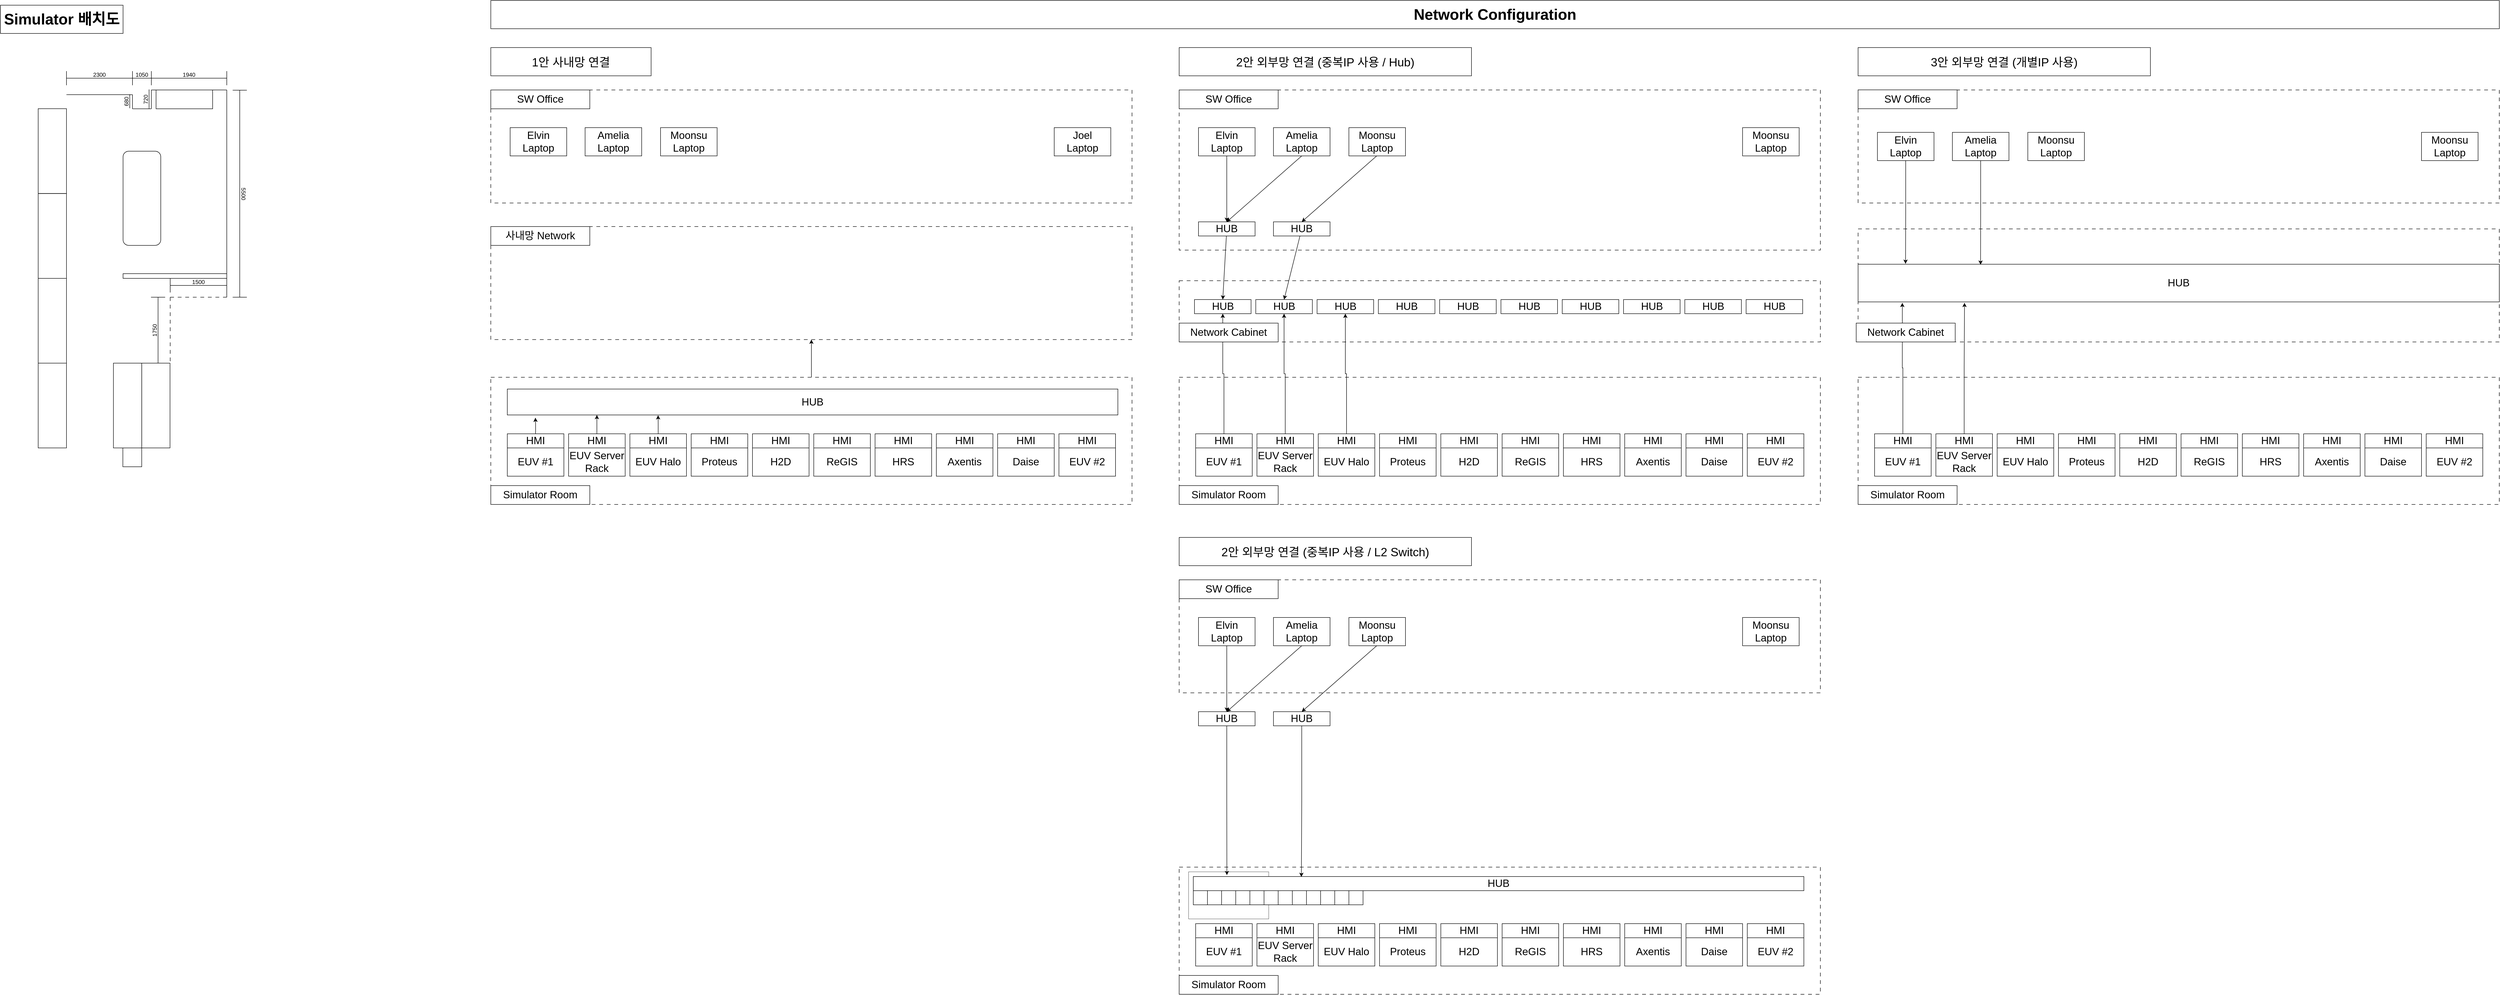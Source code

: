 <mxfile version="22.1.18" type="github">
  <diagram name="페이지-1" id="L5aXXikFhnziVQd-68zD">
    <mxGraphModel dx="1148" dy="614" grid="1" gridSize="10" guides="1" tooltips="1" connect="1" arrows="1" fold="1" page="1" pageScale="1" pageWidth="827" pageHeight="1169" math="0" shadow="0">
      <root>
        <mxCell id="0" />
        <mxCell id="1" parent="0" />
        <mxCell id="6VhVImZv-FKxycr0r0Lj-88" value="" style="rounded=0;whiteSpace=wrap;html=1;dashed=1;dashPattern=8 8;" parent="1" vertex="1">
          <mxGeometry x="2540" y="645" width="1360" height="130" as="geometry" />
        </mxCell>
        <mxCell id="6VhVImZv-FKxycr0r0Lj-86" value="" style="rounded=0;whiteSpace=wrap;html=1;dashed=1;dashPattern=8 8;" parent="1" vertex="1">
          <mxGeometry x="3980" y="535" width="1360" height="240" as="geometry" />
        </mxCell>
        <mxCell id="6VhVImZv-FKxycr0r0Lj-24" value="" style="rounded=0;whiteSpace=wrap;html=1;dashed=1;dashPattern=8 8;" parent="1" vertex="1">
          <mxGeometry x="2540" y="1890" width="1360" height="270" as="geometry" />
        </mxCell>
        <mxCell id="6VhVImZv-FKxycr0r0Lj-22" value="" style="rounded=0;whiteSpace=wrap;html=1;" parent="1" vertex="1">
          <mxGeometry x="300" y="630" width="220" height="10" as="geometry" />
        </mxCell>
        <mxCell id="UaOII6h0y0LOBjquR1xd-104" style="edgeStyle=orthogonalEdgeStyle;rounded=0;orthogonalLoop=1;jettySize=auto;html=1;" parent="1" source="O-rZA76QHSHm7Is1UIe7-26" target="UaOII6h0y0LOBjquR1xd-97" edge="1">
          <mxGeometry relative="1" as="geometry" />
        </mxCell>
        <mxCell id="O-rZA76QHSHm7Is1UIe7-26" value="" style="rounded=0;whiteSpace=wrap;html=1;dashed=1;dashPattern=8 8;" parent="1" vertex="1">
          <mxGeometry x="1080" y="850" width="1360" height="270" as="geometry" />
        </mxCell>
        <mxCell id="O-rZA76QHSHm7Is1UIe7-25" value="" style="rounded=0;whiteSpace=wrap;html=1;dashed=1;dashPattern=8 8;" parent="1" vertex="1">
          <mxGeometry x="1080" y="240" width="1360" height="240" as="geometry" />
        </mxCell>
        <mxCell id="O-rZA76QHSHm7Is1UIe7-1" value="&lt;font style=&quot;font-size: 32px;&quot;&gt;&lt;b&gt;Simulator 배치도&lt;/b&gt;&lt;/font&gt;" style="rounded=0;whiteSpace=wrap;html=1;" parent="1" vertex="1">
          <mxGeometry x="40" y="60" width="260" height="60" as="geometry" />
        </mxCell>
        <mxCell id="O-rZA76QHSHm7Is1UIe7-2" value="&lt;span style=&quot;font-size: 32px;&quot;&gt;&lt;b&gt;Network Configuration&lt;/b&gt;&lt;/span&gt;" style="rounded=0;whiteSpace=wrap;html=1;" parent="1" vertex="1">
          <mxGeometry x="1080" y="50" width="4260" height="60" as="geometry" />
        </mxCell>
        <mxCell id="6VhVImZv-FKxycr0r0Lj-84" value="" style="rounded=0;whiteSpace=wrap;html=1;dashed=1;dashPattern=1 1;" parent="1" vertex="1">
          <mxGeometry x="2560" y="1900" width="170" height="100" as="geometry" />
        </mxCell>
        <mxCell id="O-rZA76QHSHm7Is1UIe7-3" value="&lt;font style=&quot;font-size: 22px;&quot;&gt;EUV #1&lt;/font&gt;" style="rounded=0;whiteSpace=wrap;html=1;" parent="1" vertex="1">
          <mxGeometry x="1115" y="1000" width="120" height="60" as="geometry" />
        </mxCell>
        <mxCell id="O-rZA76QHSHm7Is1UIe7-4" value="&lt;font style=&quot;font-size: 25px;&quot;&gt;1안 사내망 연결&lt;/font&gt;" style="rounded=0;whiteSpace=wrap;html=1;" parent="1" vertex="1">
          <mxGeometry x="1080" y="150" width="340" height="60" as="geometry" />
        </mxCell>
        <mxCell id="O-rZA76QHSHm7Is1UIe7-5" value="&lt;span style=&quot;font-size: 22px;&quot;&gt;EUV Server&lt;br&gt;Rack&lt;br&gt;&lt;/span&gt;" style="rounded=0;whiteSpace=wrap;html=1;" parent="1" vertex="1">
          <mxGeometry x="1245" y="1000" width="120" height="60" as="geometry" />
        </mxCell>
        <mxCell id="O-rZA76QHSHm7Is1UIe7-6" value="&lt;font style=&quot;font-size: 22px;&quot;&gt;EUV Halo&lt;/font&gt;" style="rounded=0;whiteSpace=wrap;html=1;" parent="1" vertex="1">
          <mxGeometry x="1375" y="1000" width="120" height="60" as="geometry" />
        </mxCell>
        <mxCell id="O-rZA76QHSHm7Is1UIe7-7" value="&lt;font style=&quot;font-size: 22px;&quot;&gt;Proteus&lt;/font&gt;" style="rounded=0;whiteSpace=wrap;html=1;" parent="1" vertex="1">
          <mxGeometry x="1505" y="1000" width="120" height="60" as="geometry" />
        </mxCell>
        <mxCell id="O-rZA76QHSHm7Is1UIe7-8" value="&lt;font style=&quot;font-size: 22px;&quot;&gt;H2D&lt;/font&gt;" style="rounded=0;whiteSpace=wrap;html=1;" parent="1" vertex="1">
          <mxGeometry x="1635" y="1000" width="120" height="60" as="geometry" />
        </mxCell>
        <mxCell id="O-rZA76QHSHm7Is1UIe7-9" value="&lt;font style=&quot;font-size: 22px;&quot;&gt;ReGIS&lt;/font&gt;" style="rounded=0;whiteSpace=wrap;html=1;" parent="1" vertex="1">
          <mxGeometry x="1765" y="1000" width="120" height="60" as="geometry" />
        </mxCell>
        <mxCell id="O-rZA76QHSHm7Is1UIe7-10" value="&lt;font style=&quot;font-size: 22px;&quot;&gt;HRS&lt;/font&gt;" style="rounded=0;whiteSpace=wrap;html=1;" parent="1" vertex="1">
          <mxGeometry x="1895" y="1000" width="120" height="60" as="geometry" />
        </mxCell>
        <mxCell id="O-rZA76QHSHm7Is1UIe7-11" value="&lt;font style=&quot;font-size: 22px;&quot;&gt;Axentis&lt;/font&gt;" style="rounded=0;whiteSpace=wrap;html=1;" parent="1" vertex="1">
          <mxGeometry x="2025" y="1000" width="120" height="60" as="geometry" />
        </mxCell>
        <mxCell id="O-rZA76QHSHm7Is1UIe7-12" value="&lt;font style=&quot;font-size: 22px;&quot;&gt;Daise&lt;/font&gt;" style="rounded=0;whiteSpace=wrap;html=1;" parent="1" vertex="1">
          <mxGeometry x="2155" y="1000" width="120" height="60" as="geometry" />
        </mxCell>
        <mxCell id="O-rZA76QHSHm7Is1UIe7-13" value="&lt;font style=&quot;font-size: 22px;&quot;&gt;EUV #2&lt;/font&gt;" style="rounded=0;whiteSpace=wrap;html=1;" parent="1" vertex="1">
          <mxGeometry x="2285" y="1000" width="120" height="60" as="geometry" />
        </mxCell>
        <mxCell id="O-rZA76QHSHm7Is1UIe7-14" value="&lt;font style=&quot;font-size: 22px;&quot;&gt;HMI&lt;/font&gt;" style="rounded=0;whiteSpace=wrap;html=1;" parent="1" vertex="1">
          <mxGeometry x="1115" y="970" width="120" height="30" as="geometry" />
        </mxCell>
        <mxCell id="O-rZA76QHSHm7Is1UIe7-15" value="&lt;font style=&quot;font-size: 22px;&quot;&gt;HMI&lt;/font&gt;" style="rounded=0;whiteSpace=wrap;html=1;" parent="1" vertex="1">
          <mxGeometry x="1245" y="970" width="120" height="30" as="geometry" />
        </mxCell>
        <mxCell id="O-rZA76QHSHm7Is1UIe7-16" value="&lt;font style=&quot;font-size: 22px;&quot;&gt;HMI&lt;/font&gt;" style="rounded=0;whiteSpace=wrap;html=1;" parent="1" vertex="1">
          <mxGeometry x="1375" y="970" width="120" height="30" as="geometry" />
        </mxCell>
        <mxCell id="O-rZA76QHSHm7Is1UIe7-17" value="&lt;font style=&quot;font-size: 22px;&quot;&gt;HMI&lt;/font&gt;" style="rounded=0;whiteSpace=wrap;html=1;" parent="1" vertex="1">
          <mxGeometry x="1505" y="970" width="120" height="30" as="geometry" />
        </mxCell>
        <mxCell id="O-rZA76QHSHm7Is1UIe7-18" value="&lt;font style=&quot;font-size: 22px;&quot;&gt;HMI&lt;/font&gt;" style="rounded=0;whiteSpace=wrap;html=1;" parent="1" vertex="1">
          <mxGeometry x="1635" y="970" width="120" height="30" as="geometry" />
        </mxCell>
        <mxCell id="O-rZA76QHSHm7Is1UIe7-19" value="&lt;font style=&quot;font-size: 22px;&quot;&gt;HMI&lt;/font&gt;" style="rounded=0;whiteSpace=wrap;html=1;" parent="1" vertex="1">
          <mxGeometry x="1765" y="970" width="120" height="30" as="geometry" />
        </mxCell>
        <mxCell id="O-rZA76QHSHm7Is1UIe7-20" value="&lt;font style=&quot;font-size: 22px;&quot;&gt;HMI&lt;/font&gt;" style="rounded=0;whiteSpace=wrap;html=1;" parent="1" vertex="1">
          <mxGeometry x="1895" y="970" width="120" height="30" as="geometry" />
        </mxCell>
        <mxCell id="O-rZA76QHSHm7Is1UIe7-21" value="&lt;font style=&quot;font-size: 22px;&quot;&gt;HMI&lt;/font&gt;" style="rounded=0;whiteSpace=wrap;html=1;" parent="1" vertex="1">
          <mxGeometry x="2025" y="970" width="120" height="30" as="geometry" />
        </mxCell>
        <mxCell id="O-rZA76QHSHm7Is1UIe7-22" value="&lt;font style=&quot;font-size: 22px;&quot;&gt;HMI&lt;/font&gt;" style="rounded=0;whiteSpace=wrap;html=1;" parent="1" vertex="1">
          <mxGeometry x="2155" y="970" width="120" height="30" as="geometry" />
        </mxCell>
        <mxCell id="O-rZA76QHSHm7Is1UIe7-23" value="&lt;font style=&quot;font-size: 22px;&quot;&gt;HMI&lt;/font&gt;" style="rounded=0;whiteSpace=wrap;html=1;" parent="1" vertex="1">
          <mxGeometry x="2285" y="970" width="120" height="30" as="geometry" />
        </mxCell>
        <mxCell id="O-rZA76QHSHm7Is1UIe7-24" value="&lt;font style=&quot;font-size: 22px;&quot;&gt;Elvin&lt;br&gt;Laptop&lt;br&gt;&lt;/font&gt;" style="rounded=0;whiteSpace=wrap;html=1;" parent="1" vertex="1">
          <mxGeometry x="1121" y="320" width="120" height="60" as="geometry" />
        </mxCell>
        <mxCell id="O-rZA76QHSHm7Is1UIe7-27" value="&lt;font style=&quot;font-size: 22px;&quot;&gt;SW Office&lt;/font&gt;" style="rounded=0;whiteSpace=wrap;html=1;" parent="1" vertex="1">
          <mxGeometry x="1080" y="240" width="210" height="40" as="geometry" />
        </mxCell>
        <mxCell id="O-rZA76QHSHm7Is1UIe7-28" value="&lt;font style=&quot;font-size: 22px;&quot;&gt;Simulator Room&lt;/font&gt;" style="rounded=0;whiteSpace=wrap;html=1;" parent="1" vertex="1">
          <mxGeometry x="1080" y="1080" width="210" height="40" as="geometry" />
        </mxCell>
        <mxCell id="O-rZA76QHSHm7Is1UIe7-29" value="&lt;font style=&quot;font-size: 22px;&quot;&gt;Amelia&lt;br&gt;Laptop&lt;br&gt;&lt;/font&gt;" style="rounded=0;whiteSpace=wrap;html=1;" parent="1" vertex="1">
          <mxGeometry x="1280" y="320" width="120" height="60" as="geometry" />
        </mxCell>
        <mxCell id="O-rZA76QHSHm7Is1UIe7-30" value="&lt;font style=&quot;font-size: 22px;&quot;&gt;Moonsu&lt;br&gt;Laptop&lt;br&gt;&lt;/font&gt;" style="rounded=0;whiteSpace=wrap;html=1;" parent="1" vertex="1">
          <mxGeometry x="1440" y="320" width="120" height="60" as="geometry" />
        </mxCell>
        <mxCell id="O-rZA76QHSHm7Is1UIe7-31" value="&lt;font style=&quot;font-size: 22px;&quot;&gt;Joel&lt;br&gt;Laptop&lt;br&gt;&lt;/font&gt;" style="rounded=0;whiteSpace=wrap;html=1;" parent="1" vertex="1">
          <mxGeometry x="2275" y="320" width="120" height="60" as="geometry" />
        </mxCell>
        <mxCell id="UaOII6h0y0LOBjquR1xd-1" value="" style="rounded=0;whiteSpace=wrap;html=1;dashed=1;dashPattern=8 8;" parent="1" vertex="1">
          <mxGeometry x="2540" y="850" width="1360" height="270" as="geometry" />
        </mxCell>
        <mxCell id="UaOII6h0y0LOBjquR1xd-2" value="" style="rounded=0;whiteSpace=wrap;html=1;dashed=1;dashPattern=8 8;" parent="1" vertex="1">
          <mxGeometry x="2540" y="240" width="1360" height="340" as="geometry" />
        </mxCell>
        <mxCell id="UaOII6h0y0LOBjquR1xd-3" value="&lt;font style=&quot;font-size: 22px;&quot;&gt;EUV #1&lt;/font&gt;" style="rounded=0;whiteSpace=wrap;html=1;" parent="1" vertex="1">
          <mxGeometry x="2575" y="1000" width="120" height="60" as="geometry" />
        </mxCell>
        <mxCell id="UaOII6h0y0LOBjquR1xd-4" value="&lt;font style=&quot;font-size: 25px;&quot;&gt;2안 외부망 연결 (중복IP 사용 / Hub)&lt;/font&gt;" style="rounded=0;whiteSpace=wrap;html=1;" parent="1" vertex="1">
          <mxGeometry x="2540" y="150" width="620" height="60" as="geometry" />
        </mxCell>
        <mxCell id="UaOII6h0y0LOBjquR1xd-5" value="&lt;span style=&quot;font-size: 22px;&quot;&gt;EUV Server&lt;br&gt;Rack&lt;br&gt;&lt;/span&gt;" style="rounded=0;whiteSpace=wrap;html=1;" parent="1" vertex="1">
          <mxGeometry x="2705" y="1000" width="120" height="60" as="geometry" />
        </mxCell>
        <mxCell id="UaOII6h0y0LOBjquR1xd-6" value="&lt;font style=&quot;font-size: 22px;&quot;&gt;EUV Halo&lt;/font&gt;" style="rounded=0;whiteSpace=wrap;html=1;" parent="1" vertex="1">
          <mxGeometry x="2835" y="1000" width="120" height="60" as="geometry" />
        </mxCell>
        <mxCell id="UaOII6h0y0LOBjquR1xd-7" value="&lt;font style=&quot;font-size: 22px;&quot;&gt;Proteus&lt;/font&gt;" style="rounded=0;whiteSpace=wrap;html=1;" parent="1" vertex="1">
          <mxGeometry x="2965" y="1000" width="120" height="60" as="geometry" />
        </mxCell>
        <mxCell id="UaOII6h0y0LOBjquR1xd-8" value="&lt;font style=&quot;font-size: 22px;&quot;&gt;H2D&lt;/font&gt;" style="rounded=0;whiteSpace=wrap;html=1;" parent="1" vertex="1">
          <mxGeometry x="3095" y="1000" width="120" height="60" as="geometry" />
        </mxCell>
        <mxCell id="UaOII6h0y0LOBjquR1xd-9" value="&lt;font style=&quot;font-size: 22px;&quot;&gt;ReGIS&lt;/font&gt;" style="rounded=0;whiteSpace=wrap;html=1;" parent="1" vertex="1">
          <mxGeometry x="3225" y="1000" width="120" height="60" as="geometry" />
        </mxCell>
        <mxCell id="UaOII6h0y0LOBjquR1xd-10" value="&lt;font style=&quot;font-size: 22px;&quot;&gt;HRS&lt;/font&gt;" style="rounded=0;whiteSpace=wrap;html=1;" parent="1" vertex="1">
          <mxGeometry x="3355" y="1000" width="120" height="60" as="geometry" />
        </mxCell>
        <mxCell id="UaOII6h0y0LOBjquR1xd-11" value="&lt;font style=&quot;font-size: 22px;&quot;&gt;Axentis&lt;/font&gt;" style="rounded=0;whiteSpace=wrap;html=1;" parent="1" vertex="1">
          <mxGeometry x="3485" y="1000" width="120" height="60" as="geometry" />
        </mxCell>
        <mxCell id="UaOII6h0y0LOBjquR1xd-12" value="&lt;font style=&quot;font-size: 22px;&quot;&gt;Daise&lt;/font&gt;" style="rounded=0;whiteSpace=wrap;html=1;" parent="1" vertex="1">
          <mxGeometry x="3615" y="1000" width="120" height="60" as="geometry" />
        </mxCell>
        <mxCell id="UaOII6h0y0LOBjquR1xd-13" value="&lt;font style=&quot;font-size: 22px;&quot;&gt;EUV #2&lt;/font&gt;" style="rounded=0;whiteSpace=wrap;html=1;" parent="1" vertex="1">
          <mxGeometry x="3745" y="1000" width="120" height="60" as="geometry" />
        </mxCell>
        <mxCell id="6VhVImZv-FKxycr0r0Lj-90" style="edgeStyle=orthogonalEdgeStyle;rounded=0;orthogonalLoop=1;jettySize=auto;html=1;entryX=0.5;entryY=1;entryDx=0;entryDy=0;" parent="1" source="UaOII6h0y0LOBjquR1xd-14" target="UaOII6h0y0LOBjquR1xd-30" edge="1">
          <mxGeometry relative="1" as="geometry" />
        </mxCell>
        <mxCell id="UaOII6h0y0LOBjquR1xd-14" value="&lt;font style=&quot;font-size: 22px;&quot;&gt;HMI&lt;/font&gt;" style="rounded=0;whiteSpace=wrap;html=1;" parent="1" vertex="1">
          <mxGeometry x="2575" y="970" width="120" height="30" as="geometry" />
        </mxCell>
        <mxCell id="6VhVImZv-FKxycr0r0Lj-91" style="edgeStyle=orthogonalEdgeStyle;rounded=0;orthogonalLoop=1;jettySize=auto;html=1;entryX=0.5;entryY=1;entryDx=0;entryDy=0;" parent="1" source="UaOII6h0y0LOBjquR1xd-15" target="UaOII6h0y0LOBjquR1xd-32" edge="1">
          <mxGeometry relative="1" as="geometry" />
        </mxCell>
        <mxCell id="UaOII6h0y0LOBjquR1xd-15" value="&lt;font style=&quot;font-size: 22px;&quot;&gt;HMI&lt;/font&gt;" style="rounded=0;whiteSpace=wrap;html=1;" parent="1" vertex="1">
          <mxGeometry x="2705" y="970" width="120" height="30" as="geometry" />
        </mxCell>
        <mxCell id="6VhVImZv-FKxycr0r0Lj-92" style="edgeStyle=orthogonalEdgeStyle;rounded=0;orthogonalLoop=1;jettySize=auto;html=1;entryX=0.5;entryY=1;entryDx=0;entryDy=0;" parent="1" source="UaOII6h0y0LOBjquR1xd-16" target="UaOII6h0y0LOBjquR1xd-33" edge="1">
          <mxGeometry relative="1" as="geometry" />
        </mxCell>
        <mxCell id="UaOII6h0y0LOBjquR1xd-16" value="&lt;font style=&quot;font-size: 22px;&quot;&gt;HMI&lt;/font&gt;" style="rounded=0;whiteSpace=wrap;html=1;" parent="1" vertex="1">
          <mxGeometry x="2835" y="970" width="120" height="30" as="geometry" />
        </mxCell>
        <mxCell id="UaOII6h0y0LOBjquR1xd-17" value="&lt;font style=&quot;font-size: 22px;&quot;&gt;HMI&lt;/font&gt;" style="rounded=0;whiteSpace=wrap;html=1;" parent="1" vertex="1">
          <mxGeometry x="2965" y="970" width="120" height="30" as="geometry" />
        </mxCell>
        <mxCell id="UaOII6h0y0LOBjquR1xd-18" value="&lt;font style=&quot;font-size: 22px;&quot;&gt;HMI&lt;/font&gt;" style="rounded=0;whiteSpace=wrap;html=1;" parent="1" vertex="1">
          <mxGeometry x="3095" y="970" width="120" height="30" as="geometry" />
        </mxCell>
        <mxCell id="UaOII6h0y0LOBjquR1xd-19" value="&lt;font style=&quot;font-size: 22px;&quot;&gt;HMI&lt;/font&gt;" style="rounded=0;whiteSpace=wrap;html=1;" parent="1" vertex="1">
          <mxGeometry x="3225" y="970" width="120" height="30" as="geometry" />
        </mxCell>
        <mxCell id="UaOII6h0y0LOBjquR1xd-20" value="&lt;font style=&quot;font-size: 22px;&quot;&gt;HMI&lt;/font&gt;" style="rounded=0;whiteSpace=wrap;html=1;" parent="1" vertex="1">
          <mxGeometry x="3355" y="970" width="120" height="30" as="geometry" />
        </mxCell>
        <mxCell id="UaOII6h0y0LOBjquR1xd-21" value="&lt;font style=&quot;font-size: 22px;&quot;&gt;HMI&lt;/font&gt;" style="rounded=0;whiteSpace=wrap;html=1;" parent="1" vertex="1">
          <mxGeometry x="3485" y="970" width="120" height="30" as="geometry" />
        </mxCell>
        <mxCell id="UaOII6h0y0LOBjquR1xd-22" value="&lt;font style=&quot;font-size: 22px;&quot;&gt;HMI&lt;/font&gt;" style="rounded=0;whiteSpace=wrap;html=1;" parent="1" vertex="1">
          <mxGeometry x="3615" y="970" width="120" height="30" as="geometry" />
        </mxCell>
        <mxCell id="UaOII6h0y0LOBjquR1xd-23" value="&lt;font style=&quot;font-size: 22px;&quot;&gt;HMI&lt;/font&gt;" style="rounded=0;whiteSpace=wrap;html=1;" parent="1" vertex="1">
          <mxGeometry x="3745" y="970" width="120" height="30" as="geometry" />
        </mxCell>
        <mxCell id="UaOII6h0y0LOBjquR1xd-88" style="edgeStyle=orthogonalEdgeStyle;rounded=0;orthogonalLoop=1;jettySize=auto;html=1;entryX=0.5;entryY=0;entryDx=0;entryDy=0;" parent="1" source="UaOII6h0y0LOBjquR1xd-24" target="UaOII6h0y0LOBjquR1xd-87" edge="1">
          <mxGeometry relative="1" as="geometry" />
        </mxCell>
        <mxCell id="UaOII6h0y0LOBjquR1xd-24" value="&lt;font style=&quot;font-size: 22px;&quot;&gt;Elvin&lt;br&gt;Laptop&lt;br&gt;&lt;/font&gt;" style="rounded=0;whiteSpace=wrap;html=1;" parent="1" vertex="1">
          <mxGeometry x="2581" y="320" width="120" height="60" as="geometry" />
        </mxCell>
        <mxCell id="UaOII6h0y0LOBjquR1xd-25" value="&lt;font style=&quot;font-size: 22px;&quot;&gt;SW Office&lt;/font&gt;" style="rounded=0;whiteSpace=wrap;html=1;" parent="1" vertex="1">
          <mxGeometry x="2540" y="240" width="210" height="40" as="geometry" />
        </mxCell>
        <mxCell id="UaOII6h0y0LOBjquR1xd-26" value="&lt;font style=&quot;font-size: 22px;&quot;&gt;Simulator Room&lt;/font&gt;" style="rounded=0;whiteSpace=wrap;html=1;" parent="1" vertex="1">
          <mxGeometry x="2540" y="1080" width="210" height="40" as="geometry" />
        </mxCell>
        <mxCell id="UaOII6h0y0LOBjquR1xd-89" style="rounded=0;orthogonalLoop=1;jettySize=auto;html=1;entryX=0.5;entryY=0;entryDx=0;entryDy=0;exitX=0.5;exitY=1;exitDx=0;exitDy=0;" parent="1" source="UaOII6h0y0LOBjquR1xd-27" target="UaOII6h0y0LOBjquR1xd-87" edge="1">
          <mxGeometry relative="1" as="geometry" />
        </mxCell>
        <mxCell id="UaOII6h0y0LOBjquR1xd-27" value="&lt;font style=&quot;font-size: 22px;&quot;&gt;Amelia&lt;br&gt;Laptop&lt;br&gt;&lt;/font&gt;" style="rounded=0;whiteSpace=wrap;html=1;" parent="1" vertex="1">
          <mxGeometry x="2740" y="320" width="120" height="60" as="geometry" />
        </mxCell>
        <mxCell id="UaOII6h0y0LOBjquR1xd-28" value="&lt;font style=&quot;font-size: 22px;&quot;&gt;Moonsu&lt;br&gt;Laptop&lt;br&gt;&lt;/font&gt;" style="rounded=0;whiteSpace=wrap;html=1;" parent="1" vertex="1">
          <mxGeometry x="2900" y="320" width="120" height="60" as="geometry" />
        </mxCell>
        <mxCell id="UaOII6h0y0LOBjquR1xd-29" value="&lt;font style=&quot;font-size: 22px;&quot;&gt;Moonsu&lt;br&gt;Laptop&lt;br&gt;&lt;/font&gt;" style="rounded=0;whiteSpace=wrap;html=1;" parent="1" vertex="1">
          <mxGeometry x="3735" y="320" width="120" height="60" as="geometry" />
        </mxCell>
        <mxCell id="UaOII6h0y0LOBjquR1xd-30" value="&lt;span style=&quot;font-size: 22px;&quot;&gt;HUB&lt;/span&gt;" style="rounded=0;whiteSpace=wrap;html=1;" parent="1" vertex="1">
          <mxGeometry x="2572.5" y="685" width="120" height="30" as="geometry" />
        </mxCell>
        <mxCell id="UaOII6h0y0LOBjquR1xd-32" value="&lt;span style=&quot;font-size: 22px;&quot;&gt;HUB&lt;/span&gt;" style="rounded=0;whiteSpace=wrap;html=1;" parent="1" vertex="1">
          <mxGeometry x="2702.5" y="685" width="120" height="30" as="geometry" />
        </mxCell>
        <mxCell id="UaOII6h0y0LOBjquR1xd-33" value="&lt;span style=&quot;font-size: 22px;&quot;&gt;HUB&lt;/span&gt;" style="rounded=0;whiteSpace=wrap;html=1;" parent="1" vertex="1">
          <mxGeometry x="2832.5" y="685" width="120" height="30" as="geometry" />
        </mxCell>
        <mxCell id="UaOII6h0y0LOBjquR1xd-34" value="&lt;span style=&quot;font-size: 22px;&quot;&gt;HUB&lt;/span&gt;" style="rounded=0;whiteSpace=wrap;html=1;" parent="1" vertex="1">
          <mxGeometry x="2962.5" y="685" width="120" height="30" as="geometry" />
        </mxCell>
        <mxCell id="UaOII6h0y0LOBjquR1xd-35" value="&lt;span style=&quot;font-size: 22px;&quot;&gt;HUB&lt;/span&gt;" style="rounded=0;whiteSpace=wrap;html=1;" parent="1" vertex="1">
          <mxGeometry x="3092.5" y="685" width="120" height="30" as="geometry" />
        </mxCell>
        <mxCell id="UaOII6h0y0LOBjquR1xd-36" value="&lt;span style=&quot;font-size: 22px;&quot;&gt;HUB&lt;/span&gt;" style="rounded=0;whiteSpace=wrap;html=1;" parent="1" vertex="1">
          <mxGeometry x="3222.5" y="685" width="120" height="30" as="geometry" />
        </mxCell>
        <mxCell id="UaOII6h0y0LOBjquR1xd-37" value="&lt;span style=&quot;font-size: 22px;&quot;&gt;HUB&lt;/span&gt;" style="rounded=0;whiteSpace=wrap;html=1;" parent="1" vertex="1">
          <mxGeometry x="3352.5" y="685" width="120" height="30" as="geometry" />
        </mxCell>
        <mxCell id="UaOII6h0y0LOBjquR1xd-38" value="&lt;span style=&quot;font-size: 22px;&quot;&gt;HUB&lt;/span&gt;" style="rounded=0;whiteSpace=wrap;html=1;" parent="1" vertex="1">
          <mxGeometry x="3482.5" y="685" width="120" height="30" as="geometry" />
        </mxCell>
        <mxCell id="UaOII6h0y0LOBjquR1xd-39" value="&lt;span style=&quot;font-size: 22px;&quot;&gt;HUB&lt;/span&gt;" style="rounded=0;whiteSpace=wrap;html=1;" parent="1" vertex="1">
          <mxGeometry x="3612.5" y="685" width="120" height="30" as="geometry" />
        </mxCell>
        <mxCell id="UaOII6h0y0LOBjquR1xd-40" value="&lt;span style=&quot;font-size: 22px;&quot;&gt;HUB&lt;/span&gt;" style="rounded=0;whiteSpace=wrap;html=1;" parent="1" vertex="1">
          <mxGeometry x="3742.5" y="685" width="120" height="30" as="geometry" />
        </mxCell>
        <mxCell id="UaOII6h0y0LOBjquR1xd-41" value="" style="rounded=0;whiteSpace=wrap;html=1;dashed=1;dashPattern=8 8;" parent="1" vertex="1">
          <mxGeometry x="3980" y="850" width="1360" height="270" as="geometry" />
        </mxCell>
        <mxCell id="UaOII6h0y0LOBjquR1xd-42" value="" style="rounded=0;whiteSpace=wrap;html=1;dashed=1;dashPattern=8 8;" parent="1" vertex="1">
          <mxGeometry x="3980" y="240" width="1360" height="240" as="geometry" />
        </mxCell>
        <mxCell id="UaOII6h0y0LOBjquR1xd-43" value="&lt;font style=&quot;font-size: 22px;&quot;&gt;EUV #1&lt;/font&gt;" style="rounded=0;whiteSpace=wrap;html=1;" parent="1" vertex="1">
          <mxGeometry x="4015" y="1000" width="120" height="60" as="geometry" />
        </mxCell>
        <mxCell id="UaOII6h0y0LOBjquR1xd-44" value="&lt;font style=&quot;font-size: 25px;&quot;&gt;3안 외부망 연결 (개별IP 사용)&lt;/font&gt;" style="rounded=0;whiteSpace=wrap;html=1;" parent="1" vertex="1">
          <mxGeometry x="3980" y="150" width="620" height="60" as="geometry" />
        </mxCell>
        <mxCell id="UaOII6h0y0LOBjquR1xd-45" value="&lt;span style=&quot;font-size: 22px;&quot;&gt;EUV Server&lt;br&gt;Rack&lt;br&gt;&lt;/span&gt;" style="rounded=0;whiteSpace=wrap;html=1;" parent="1" vertex="1">
          <mxGeometry x="4145" y="1000" width="120" height="60" as="geometry" />
        </mxCell>
        <mxCell id="UaOII6h0y0LOBjquR1xd-46" value="&lt;font style=&quot;font-size: 22px;&quot;&gt;EUV Halo&lt;/font&gt;" style="rounded=0;whiteSpace=wrap;html=1;" parent="1" vertex="1">
          <mxGeometry x="4275" y="1000" width="120" height="60" as="geometry" />
        </mxCell>
        <mxCell id="UaOII6h0y0LOBjquR1xd-47" value="&lt;font style=&quot;font-size: 22px;&quot;&gt;Proteus&lt;/font&gt;" style="rounded=0;whiteSpace=wrap;html=1;" parent="1" vertex="1">
          <mxGeometry x="4405" y="1000" width="120" height="60" as="geometry" />
        </mxCell>
        <mxCell id="UaOII6h0y0LOBjquR1xd-48" value="&lt;font style=&quot;font-size: 22px;&quot;&gt;H2D&lt;/font&gt;" style="rounded=0;whiteSpace=wrap;html=1;" parent="1" vertex="1">
          <mxGeometry x="4535" y="1000" width="120" height="60" as="geometry" />
        </mxCell>
        <mxCell id="UaOII6h0y0LOBjquR1xd-49" value="&lt;font style=&quot;font-size: 22px;&quot;&gt;ReGIS&lt;/font&gt;" style="rounded=0;whiteSpace=wrap;html=1;" parent="1" vertex="1">
          <mxGeometry x="4665" y="1000" width="120" height="60" as="geometry" />
        </mxCell>
        <mxCell id="UaOII6h0y0LOBjquR1xd-50" value="&lt;font style=&quot;font-size: 22px;&quot;&gt;HRS&lt;/font&gt;" style="rounded=0;whiteSpace=wrap;html=1;" parent="1" vertex="1">
          <mxGeometry x="4795" y="1000" width="120" height="60" as="geometry" />
        </mxCell>
        <mxCell id="UaOII6h0y0LOBjquR1xd-51" value="&lt;font style=&quot;font-size: 22px;&quot;&gt;Axentis&lt;/font&gt;" style="rounded=0;whiteSpace=wrap;html=1;" parent="1" vertex="1">
          <mxGeometry x="4925" y="1000" width="120" height="60" as="geometry" />
        </mxCell>
        <mxCell id="UaOII6h0y0LOBjquR1xd-52" value="&lt;font style=&quot;font-size: 22px;&quot;&gt;Daise&lt;/font&gt;" style="rounded=0;whiteSpace=wrap;html=1;" parent="1" vertex="1">
          <mxGeometry x="5055" y="1000" width="120" height="60" as="geometry" />
        </mxCell>
        <mxCell id="UaOII6h0y0LOBjquR1xd-53" value="&lt;font style=&quot;font-size: 22px;&quot;&gt;EUV #2&lt;/font&gt;" style="rounded=0;whiteSpace=wrap;html=1;" parent="1" vertex="1">
          <mxGeometry x="5185" y="1000" width="120" height="60" as="geometry" />
        </mxCell>
        <mxCell id="UaOII6h0y0LOBjquR1xd-54" value="&lt;font style=&quot;font-size: 22px;&quot;&gt;HMI&lt;/font&gt;" style="rounded=0;whiteSpace=wrap;html=1;" parent="1" vertex="1">
          <mxGeometry x="4015" y="970" width="120" height="30" as="geometry" />
        </mxCell>
        <mxCell id="UaOII6h0y0LOBjquR1xd-55" value="&lt;font style=&quot;font-size: 22px;&quot;&gt;HMI&lt;/font&gt;" style="rounded=0;whiteSpace=wrap;html=1;" parent="1" vertex="1">
          <mxGeometry x="4145" y="970" width="120" height="30" as="geometry" />
        </mxCell>
        <mxCell id="UaOII6h0y0LOBjquR1xd-56" value="&lt;font style=&quot;font-size: 22px;&quot;&gt;HMI&lt;/font&gt;" style="rounded=0;whiteSpace=wrap;html=1;" parent="1" vertex="1">
          <mxGeometry x="4275" y="970" width="120" height="30" as="geometry" />
        </mxCell>
        <mxCell id="UaOII6h0y0LOBjquR1xd-57" value="&lt;font style=&quot;font-size: 22px;&quot;&gt;HMI&lt;/font&gt;" style="rounded=0;whiteSpace=wrap;html=1;" parent="1" vertex="1">
          <mxGeometry x="4405" y="970" width="120" height="30" as="geometry" />
        </mxCell>
        <mxCell id="UaOII6h0y0LOBjquR1xd-58" value="&lt;font style=&quot;font-size: 22px;&quot;&gt;HMI&lt;/font&gt;" style="rounded=0;whiteSpace=wrap;html=1;" parent="1" vertex="1">
          <mxGeometry x="4535" y="970" width="120" height="30" as="geometry" />
        </mxCell>
        <mxCell id="UaOII6h0y0LOBjquR1xd-59" value="&lt;font style=&quot;font-size: 22px;&quot;&gt;HMI&lt;/font&gt;" style="rounded=0;whiteSpace=wrap;html=1;" parent="1" vertex="1">
          <mxGeometry x="4665" y="970" width="120" height="30" as="geometry" />
        </mxCell>
        <mxCell id="UaOII6h0y0LOBjquR1xd-60" value="&lt;font style=&quot;font-size: 22px;&quot;&gt;HMI&lt;/font&gt;" style="rounded=0;whiteSpace=wrap;html=1;" parent="1" vertex="1">
          <mxGeometry x="4795" y="970" width="120" height="30" as="geometry" />
        </mxCell>
        <mxCell id="UaOII6h0y0LOBjquR1xd-61" value="&lt;font style=&quot;font-size: 22px;&quot;&gt;HMI&lt;/font&gt;" style="rounded=0;whiteSpace=wrap;html=1;" parent="1" vertex="1">
          <mxGeometry x="4925" y="970" width="120" height="30" as="geometry" />
        </mxCell>
        <mxCell id="UaOII6h0y0LOBjquR1xd-62" value="&lt;font style=&quot;font-size: 22px;&quot;&gt;HMI&lt;/font&gt;" style="rounded=0;whiteSpace=wrap;html=1;" parent="1" vertex="1">
          <mxGeometry x="5055" y="970" width="120" height="30" as="geometry" />
        </mxCell>
        <mxCell id="UaOII6h0y0LOBjquR1xd-63" value="&lt;font style=&quot;font-size: 22px;&quot;&gt;HMI&lt;/font&gt;" style="rounded=0;whiteSpace=wrap;html=1;" parent="1" vertex="1">
          <mxGeometry x="5185" y="970" width="120" height="30" as="geometry" />
        </mxCell>
        <mxCell id="UaOII6h0y0LOBjquR1xd-64" value="&lt;font style=&quot;font-size: 22px;&quot;&gt;Elvin&lt;br&gt;Laptop&lt;br&gt;&lt;/font&gt;" style="rounded=0;whiteSpace=wrap;html=1;" parent="1" vertex="1">
          <mxGeometry x="4021" y="330" width="120" height="60" as="geometry" />
        </mxCell>
        <mxCell id="UaOII6h0y0LOBjquR1xd-65" value="&lt;font style=&quot;font-size: 22px;&quot;&gt;SW Office&lt;/font&gt;" style="rounded=0;whiteSpace=wrap;html=1;" parent="1" vertex="1">
          <mxGeometry x="3980" y="239.79" width="210" height="40" as="geometry" />
        </mxCell>
        <mxCell id="UaOII6h0y0LOBjquR1xd-66" value="&lt;font style=&quot;font-size: 22px;&quot;&gt;Simulator Room&lt;/font&gt;" style="rounded=0;whiteSpace=wrap;html=1;" parent="1" vertex="1">
          <mxGeometry x="3980" y="1080" width="210" height="40" as="geometry" />
        </mxCell>
        <mxCell id="UaOII6h0y0LOBjquR1xd-67" value="&lt;font style=&quot;font-size: 22px;&quot;&gt;Amelia&lt;br&gt;Laptop&lt;br&gt;&lt;/font&gt;" style="rounded=0;whiteSpace=wrap;html=1;" parent="1" vertex="1">
          <mxGeometry x="4180" y="330" width="120" height="60" as="geometry" />
        </mxCell>
        <mxCell id="UaOII6h0y0LOBjquR1xd-68" value="&lt;font style=&quot;font-size: 22px;&quot;&gt;Moonsu&lt;br&gt;Laptop&lt;br&gt;&lt;/font&gt;" style="rounded=0;whiteSpace=wrap;html=1;" parent="1" vertex="1">
          <mxGeometry x="4340" y="330" width="120" height="60" as="geometry" />
        </mxCell>
        <mxCell id="UaOII6h0y0LOBjquR1xd-69" value="&lt;font style=&quot;font-size: 22px;&quot;&gt;Moonsu&lt;br&gt;Laptop&lt;br&gt;&lt;/font&gt;" style="rounded=0;whiteSpace=wrap;html=1;" parent="1" vertex="1">
          <mxGeometry x="5175" y="330" width="120" height="60" as="geometry" />
        </mxCell>
        <mxCell id="UaOII6h0y0LOBjquR1xd-80" value="&lt;span style=&quot;font-size: 22px;&quot;&gt;HUB&lt;/span&gt;" style="rounded=0;whiteSpace=wrap;html=1;" parent="1" vertex="1">
          <mxGeometry x="3980" y="610" width="1360" height="80" as="geometry" />
        </mxCell>
        <mxCell id="UaOII6h0y0LOBjquR1xd-82" style="edgeStyle=orthogonalEdgeStyle;rounded=0;orthogonalLoop=1;jettySize=auto;html=1;exitX=0.5;exitY=0;exitDx=0;exitDy=0;entryX=0.069;entryY=1.024;entryDx=0;entryDy=0;entryPerimeter=0;" parent="1" source="UaOII6h0y0LOBjquR1xd-54" target="UaOII6h0y0LOBjquR1xd-80" edge="1">
          <mxGeometry relative="1" as="geometry" />
        </mxCell>
        <mxCell id="UaOII6h0y0LOBjquR1xd-84" style="edgeStyle=orthogonalEdgeStyle;rounded=0;orthogonalLoop=1;jettySize=auto;html=1;entryX=0.166;entryY=1.024;entryDx=0;entryDy=0;entryPerimeter=0;" parent="1" source="UaOII6h0y0LOBjquR1xd-55" target="UaOII6h0y0LOBjquR1xd-80" edge="1">
          <mxGeometry relative="1" as="geometry" />
        </mxCell>
        <mxCell id="UaOII6h0y0LOBjquR1xd-85" style="edgeStyle=orthogonalEdgeStyle;rounded=0;orthogonalLoop=1;jettySize=auto;html=1;entryX=0.074;entryY=-0.011;entryDx=0;entryDy=0;entryPerimeter=0;" parent="1" source="UaOII6h0y0LOBjquR1xd-64" target="UaOII6h0y0LOBjquR1xd-80" edge="1">
          <mxGeometry relative="1" as="geometry" />
        </mxCell>
        <mxCell id="UaOII6h0y0LOBjquR1xd-86" style="edgeStyle=orthogonalEdgeStyle;rounded=0;orthogonalLoop=1;jettySize=auto;html=1;entryX=0.191;entryY=0.013;entryDx=0;entryDy=0;entryPerimeter=0;" parent="1" source="UaOII6h0y0LOBjquR1xd-67" target="UaOII6h0y0LOBjquR1xd-80" edge="1">
          <mxGeometry relative="1" as="geometry" />
        </mxCell>
        <mxCell id="UaOII6h0y0LOBjquR1xd-95" style="rounded=0;orthogonalLoop=1;jettySize=auto;html=1;entryX=0.5;entryY=0;entryDx=0;entryDy=0;" parent="1" source="UaOII6h0y0LOBjquR1xd-87" target="UaOII6h0y0LOBjquR1xd-30" edge="1">
          <mxGeometry relative="1" as="geometry" />
        </mxCell>
        <mxCell id="UaOII6h0y0LOBjquR1xd-87" value="&lt;span style=&quot;font-size: 22px;&quot;&gt;HUB&lt;/span&gt;" style="rounded=0;whiteSpace=wrap;html=1;" parent="1" vertex="1">
          <mxGeometry x="2581" y="520" width="120" height="30" as="geometry" />
        </mxCell>
        <mxCell id="UaOII6h0y0LOBjquR1xd-92" style="rounded=0;orthogonalLoop=1;jettySize=auto;html=1;entryX=0.5;entryY=0;entryDx=0;entryDy=0;exitX=0.5;exitY=1;exitDx=0;exitDy=0;" parent="1" target="UaOII6h0y0LOBjquR1xd-93" edge="1">
          <mxGeometry relative="1" as="geometry">
            <mxPoint x="2959" y="380" as="sourcePoint" />
          </mxGeometry>
        </mxCell>
        <mxCell id="UaOII6h0y0LOBjquR1xd-96" style="rounded=0;orthogonalLoop=1;jettySize=auto;html=1;entryX=0.5;entryY=0;entryDx=0;entryDy=0;" parent="1" source="UaOII6h0y0LOBjquR1xd-93" target="UaOII6h0y0LOBjquR1xd-32" edge="1">
          <mxGeometry relative="1" as="geometry" />
        </mxCell>
        <mxCell id="UaOII6h0y0LOBjquR1xd-93" value="&lt;span style=&quot;font-size: 22px;&quot;&gt;HUB&lt;/span&gt;" style="rounded=0;whiteSpace=wrap;html=1;" parent="1" vertex="1">
          <mxGeometry x="2740" y="520" width="120" height="30" as="geometry" />
        </mxCell>
        <mxCell id="UaOII6h0y0LOBjquR1xd-97" value="" style="rounded=0;whiteSpace=wrap;html=1;dashed=1;dashPattern=8 8;" parent="1" vertex="1">
          <mxGeometry x="1080" y="530" width="1360" height="240" as="geometry" />
        </mxCell>
        <mxCell id="UaOII6h0y0LOBjquR1xd-98" value="&lt;font style=&quot;font-size: 22px;&quot;&gt;사내망 Network&lt;/font&gt;" style="rounded=0;whiteSpace=wrap;html=1;" parent="1" vertex="1">
          <mxGeometry x="1080" y="530" width="210" height="40" as="geometry" />
        </mxCell>
        <mxCell id="UaOII6h0y0LOBjquR1xd-99" value="&lt;span style=&quot;font-size: 22px;&quot;&gt;HUB&lt;/span&gt;" style="rounded=0;whiteSpace=wrap;html=1;" parent="1" vertex="1">
          <mxGeometry x="1115" y="875" width="1295" height="55" as="geometry" />
        </mxCell>
        <mxCell id="UaOII6h0y0LOBjquR1xd-100" style="edgeStyle=orthogonalEdgeStyle;rounded=0;orthogonalLoop=1;jettySize=auto;html=1;entryX=0.046;entryY=1.105;entryDx=0;entryDy=0;entryPerimeter=0;" parent="1" source="O-rZA76QHSHm7Is1UIe7-14" target="UaOII6h0y0LOBjquR1xd-99" edge="1">
          <mxGeometry relative="1" as="geometry" />
        </mxCell>
        <mxCell id="UaOII6h0y0LOBjquR1xd-101" style="edgeStyle=orthogonalEdgeStyle;rounded=0;orthogonalLoop=1;jettySize=auto;html=1;" parent="1" source="O-rZA76QHSHm7Is1UIe7-15" edge="1">
          <mxGeometry relative="1" as="geometry">
            <mxPoint x="1305" y="930" as="targetPoint" />
          </mxGeometry>
        </mxCell>
        <mxCell id="UaOII6h0y0LOBjquR1xd-103" style="edgeStyle=orthogonalEdgeStyle;rounded=0;orthogonalLoop=1;jettySize=auto;html=1;entryX=0.247;entryY=1.01;entryDx=0;entryDy=0;entryPerimeter=0;" parent="1" source="O-rZA76QHSHm7Is1UIe7-16" target="UaOII6h0y0LOBjquR1xd-99" edge="1">
          <mxGeometry relative="1" as="geometry" />
        </mxCell>
        <mxCell id="UaOII6h0y0LOBjquR1xd-105" value="" style="endArrow=none;html=1;rounded=0;" parent="1" edge="1">
          <mxGeometry width="50" height="50" relative="1" as="geometry">
            <mxPoint x="180" y="250" as="sourcePoint" />
            <mxPoint x="320" y="250" as="targetPoint" />
            <Array as="points">
              <mxPoint x="250" y="250" />
            </Array>
          </mxGeometry>
        </mxCell>
        <mxCell id="UaOII6h0y0LOBjquR1xd-107" value="" style="endArrow=none;html=1;rounded=0;" parent="1" edge="1">
          <mxGeometry width="50" height="50" relative="1" as="geometry">
            <mxPoint x="320" y="280" as="sourcePoint" />
            <mxPoint x="320" y="250" as="targetPoint" />
          </mxGeometry>
        </mxCell>
        <mxCell id="UaOII6h0y0LOBjquR1xd-108" value="" style="endArrow=none;html=1;rounded=0;" parent="1" edge="1">
          <mxGeometry width="50" height="50" relative="1" as="geometry">
            <mxPoint x="360" y="280" as="sourcePoint" />
            <mxPoint x="360" y="240" as="targetPoint" />
          </mxGeometry>
        </mxCell>
        <mxCell id="UaOII6h0y0LOBjquR1xd-109" value="" style="endArrow=none;html=1;rounded=0;" parent="1" edge="1">
          <mxGeometry width="50" height="50" relative="1" as="geometry">
            <mxPoint x="360" y="280" as="sourcePoint" />
            <mxPoint x="320" y="280" as="targetPoint" />
          </mxGeometry>
        </mxCell>
        <mxCell id="UaOII6h0y0LOBjquR1xd-110" value="" style="endArrow=none;html=1;rounded=0;" parent="1" edge="1">
          <mxGeometry width="50" height="50" relative="1" as="geometry">
            <mxPoint x="360" y="240" as="sourcePoint" />
            <mxPoint x="520" y="240" as="targetPoint" />
          </mxGeometry>
        </mxCell>
        <mxCell id="UaOII6h0y0LOBjquR1xd-111" value="" style="endArrow=none;html=1;rounded=0;" parent="1" edge="1">
          <mxGeometry width="50" height="50" relative="1" as="geometry">
            <mxPoint x="520" y="680" as="sourcePoint" />
            <mxPoint x="520" y="240" as="targetPoint" />
          </mxGeometry>
        </mxCell>
        <mxCell id="UaOII6h0y0LOBjquR1xd-112" value="2300&lt;br&gt;&amp;nbsp;" style="shape=crossbar;whiteSpace=wrap;html=1;rounded=1;" parent="1" vertex="1">
          <mxGeometry x="180" y="200" width="140" height="30" as="geometry" />
        </mxCell>
        <mxCell id="UaOII6h0y0LOBjquR1xd-113" value="1050&lt;br&gt;&amp;nbsp;" style="shape=crossbar;whiteSpace=wrap;html=1;rounded=1;" parent="1" vertex="1">
          <mxGeometry x="320" y="200" width="40" height="30" as="geometry" />
        </mxCell>
        <mxCell id="UaOII6h0y0LOBjquR1xd-114" value="1940&lt;br&gt;&amp;nbsp;" style="shape=crossbar;whiteSpace=wrap;html=1;rounded=1;" parent="1" vertex="1">
          <mxGeometry x="360" y="200" width="160" height="30" as="geometry" />
        </mxCell>
        <mxCell id="UaOII6h0y0LOBjquR1xd-115" value="5500&lt;br&gt;&amp;nbsp;" style="shape=crossbar;whiteSpace=wrap;html=1;rounded=1;rotation=90;" parent="1" vertex="1">
          <mxGeometry x="327.74" y="445.28" width="439.53" height="30" as="geometry" />
        </mxCell>
        <mxCell id="UaOII6h0y0LOBjquR1xd-117" value="" style="verticalLabelPosition=bottom;verticalAlign=top;html=1;shape=mxgraph.basic.rect;fillColor2=none;strokeWidth=1;size=20;indent=5;" parent="1" vertex="1">
          <mxGeometry x="120" y="279.79" width="60" height="180" as="geometry" />
        </mxCell>
        <mxCell id="UaOII6h0y0LOBjquR1xd-119" value="" style="verticalLabelPosition=bottom;verticalAlign=top;html=1;shape=mxgraph.basic.rect;fillColor2=none;strokeWidth=1;size=20;indent=5;" parent="1" vertex="1">
          <mxGeometry x="299.6" y="1000" width="40" height="40" as="geometry" />
        </mxCell>
        <mxCell id="6VhVImZv-FKxycr0r0Lj-3" value="720&lt;br&gt;&amp;nbsp;" style="shape=crossbar;whiteSpace=wrap;html=1;rounded=1;rotation=-90;" parent="1" vertex="1">
          <mxGeometry x="335" y="259.18" width="40.4" height="1.21" as="geometry" />
        </mxCell>
        <mxCell id="6VhVImZv-FKxycr0r0Lj-4" value="680&lt;br&gt;&amp;nbsp;" style="shape=crossbar;whiteSpace=wrap;html=1;rounded=1;rotation=-90;" parent="1" vertex="1">
          <mxGeometry x="300.6" y="263.98" width="27.2" height="1.21" as="geometry" />
        </mxCell>
        <mxCell id="6VhVImZv-FKxycr0r0Lj-6" value="1500&lt;br&gt;&amp;nbsp;" style="shape=crossbar;whiteSpace=wrap;html=1;rounded=1;" parent="1" vertex="1">
          <mxGeometry x="400" y="640" width="120" height="30" as="geometry" />
        </mxCell>
        <mxCell id="6VhVImZv-FKxycr0r0Lj-7" value="1750&lt;br&gt;&amp;nbsp;" style="shape=crossbar;whiteSpace=wrap;html=1;rounded=1;rotation=-90;" parent="1" vertex="1">
          <mxGeometry x="304.25" y="735" width="140" height="30" as="geometry" />
        </mxCell>
        <mxCell id="6VhVImZv-FKxycr0r0Lj-10" value="" style="endArrow=none;html=1;rounded=0;dashed=1;dashPattern=8 8;" parent="1" edge="1">
          <mxGeometry width="50" height="50" relative="1" as="geometry">
            <mxPoint x="400" y="680" as="sourcePoint" />
            <mxPoint x="400" y="820" as="targetPoint" />
          </mxGeometry>
        </mxCell>
        <mxCell id="6VhVImZv-FKxycr0r0Lj-15" value="" style="verticalLabelPosition=bottom;verticalAlign=top;html=1;shape=mxgraph.basic.rect;fillColor2=none;strokeWidth=1;size=20;indent=5;" parent="1" vertex="1">
          <mxGeometry x="120" y="460" width="60" height="180" as="geometry" />
        </mxCell>
        <mxCell id="6VhVImZv-FKxycr0r0Lj-16" value="" style="verticalLabelPosition=bottom;verticalAlign=top;html=1;shape=mxgraph.basic.rect;fillColor2=none;strokeWidth=1;size=20;indent=5;" parent="1" vertex="1">
          <mxGeometry x="120" y="640" width="60" height="180" as="geometry" />
        </mxCell>
        <mxCell id="6VhVImZv-FKxycr0r0Lj-18" value="" style="verticalLabelPosition=bottom;verticalAlign=top;html=1;shape=mxgraph.basic.rect;fillColor2=none;strokeWidth=1;size=20;indent=5;" parent="1" vertex="1">
          <mxGeometry x="120" y="820" width="60" height="180" as="geometry" />
        </mxCell>
        <mxCell id="6VhVImZv-FKxycr0r0Lj-19" value="" style="verticalLabelPosition=bottom;verticalAlign=top;html=1;shape=mxgraph.basic.rect;fillColor2=none;strokeWidth=1;size=20;indent=5;" parent="1" vertex="1">
          <mxGeometry x="339.6" y="820" width="60" height="180" as="geometry" />
        </mxCell>
        <mxCell id="6VhVImZv-FKxycr0r0Lj-20" value="" style="verticalLabelPosition=bottom;verticalAlign=top;html=1;shape=mxgraph.basic.rect;fillColor2=none;strokeWidth=1;size=20;indent=5;" parent="1" vertex="1">
          <mxGeometry x="279.6" y="820" width="60" height="180" as="geometry" />
        </mxCell>
        <mxCell id="6VhVImZv-FKxycr0r0Lj-21" value="" style="rounded=1;whiteSpace=wrap;html=1;" parent="1" vertex="1">
          <mxGeometry x="300" y="370" width="80" height="200" as="geometry" />
        </mxCell>
        <mxCell id="6VhVImZv-FKxycr0r0Lj-23" value="" style="endArrow=none;html=1;rounded=0;dashed=1;dashPattern=8 8;" parent="1" edge="1">
          <mxGeometry width="50" height="50" relative="1" as="geometry">
            <mxPoint x="400" y="680" as="sourcePoint" />
            <mxPoint x="520" y="680" as="targetPoint" />
          </mxGeometry>
        </mxCell>
        <mxCell id="6VhVImZv-FKxycr0r0Lj-25" value="" style="rounded=0;whiteSpace=wrap;html=1;dashed=1;dashPattern=8 8;" parent="1" vertex="1">
          <mxGeometry x="2540" y="1280" width="1360" height="240" as="geometry" />
        </mxCell>
        <mxCell id="6VhVImZv-FKxycr0r0Lj-26" value="&lt;font style=&quot;font-size: 22px;&quot;&gt;EUV #1&lt;/font&gt;" style="rounded=0;whiteSpace=wrap;html=1;" parent="1" vertex="1">
          <mxGeometry x="2575" y="2040" width="120" height="60" as="geometry" />
        </mxCell>
        <mxCell id="6VhVImZv-FKxycr0r0Lj-27" value="&lt;font style=&quot;font-size: 25px;&quot;&gt;2안 외부망 연결 (중복IP 사용 / L2 Switch)&lt;/font&gt;" style="rounded=0;whiteSpace=wrap;html=1;" parent="1" vertex="1">
          <mxGeometry x="2540" y="1190" width="620" height="60" as="geometry" />
        </mxCell>
        <mxCell id="6VhVImZv-FKxycr0r0Lj-28" value="&lt;span style=&quot;font-size: 22px;&quot;&gt;EUV Server&lt;br&gt;Rack&lt;br&gt;&lt;/span&gt;" style="rounded=0;whiteSpace=wrap;html=1;" parent="1" vertex="1">
          <mxGeometry x="2705" y="2040" width="120" height="60" as="geometry" />
        </mxCell>
        <mxCell id="6VhVImZv-FKxycr0r0Lj-29" value="&lt;font style=&quot;font-size: 22px;&quot;&gt;EUV Halo&lt;/font&gt;" style="rounded=0;whiteSpace=wrap;html=1;" parent="1" vertex="1">
          <mxGeometry x="2835" y="2040" width="120" height="60" as="geometry" />
        </mxCell>
        <mxCell id="6VhVImZv-FKxycr0r0Lj-30" value="&lt;font style=&quot;font-size: 22px;&quot;&gt;Proteus&lt;/font&gt;" style="rounded=0;whiteSpace=wrap;html=1;" parent="1" vertex="1">
          <mxGeometry x="2965" y="2040" width="120" height="60" as="geometry" />
        </mxCell>
        <mxCell id="6VhVImZv-FKxycr0r0Lj-31" value="&lt;font style=&quot;font-size: 22px;&quot;&gt;H2D&lt;/font&gt;" style="rounded=0;whiteSpace=wrap;html=1;" parent="1" vertex="1">
          <mxGeometry x="3095" y="2040" width="120" height="60" as="geometry" />
        </mxCell>
        <mxCell id="6VhVImZv-FKxycr0r0Lj-32" value="&lt;font style=&quot;font-size: 22px;&quot;&gt;ReGIS&lt;/font&gt;" style="rounded=0;whiteSpace=wrap;html=1;" parent="1" vertex="1">
          <mxGeometry x="3225" y="2040" width="120" height="60" as="geometry" />
        </mxCell>
        <mxCell id="6VhVImZv-FKxycr0r0Lj-33" value="&lt;font style=&quot;font-size: 22px;&quot;&gt;HRS&lt;/font&gt;" style="rounded=0;whiteSpace=wrap;html=1;" parent="1" vertex="1">
          <mxGeometry x="3355" y="2040" width="120" height="60" as="geometry" />
        </mxCell>
        <mxCell id="6VhVImZv-FKxycr0r0Lj-34" value="&lt;font style=&quot;font-size: 22px;&quot;&gt;Axentis&lt;/font&gt;" style="rounded=0;whiteSpace=wrap;html=1;" parent="1" vertex="1">
          <mxGeometry x="3485" y="2040" width="120" height="60" as="geometry" />
        </mxCell>
        <mxCell id="6VhVImZv-FKxycr0r0Lj-35" value="&lt;font style=&quot;font-size: 22px;&quot;&gt;Daise&lt;/font&gt;" style="rounded=0;whiteSpace=wrap;html=1;" parent="1" vertex="1">
          <mxGeometry x="3615" y="2040" width="120" height="60" as="geometry" />
        </mxCell>
        <mxCell id="6VhVImZv-FKxycr0r0Lj-36" value="&lt;font style=&quot;font-size: 22px;&quot;&gt;EUV #2&lt;/font&gt;" style="rounded=0;whiteSpace=wrap;html=1;" parent="1" vertex="1">
          <mxGeometry x="3745" y="2040" width="120" height="60" as="geometry" />
        </mxCell>
        <mxCell id="6VhVImZv-FKxycr0r0Lj-37" value="&lt;font style=&quot;font-size: 22px;&quot;&gt;HMI&lt;/font&gt;" style="rounded=0;whiteSpace=wrap;html=1;" parent="1" vertex="1">
          <mxGeometry x="2575" y="2010" width="120" height="30" as="geometry" />
        </mxCell>
        <mxCell id="6VhVImZv-FKxycr0r0Lj-38" value="&lt;font style=&quot;font-size: 22px;&quot;&gt;HMI&lt;/font&gt;" style="rounded=0;whiteSpace=wrap;html=1;" parent="1" vertex="1">
          <mxGeometry x="2705" y="2010" width="120" height="30" as="geometry" />
        </mxCell>
        <mxCell id="6VhVImZv-FKxycr0r0Lj-39" value="&lt;font style=&quot;font-size: 22px;&quot;&gt;HMI&lt;/font&gt;" style="rounded=0;whiteSpace=wrap;html=1;" parent="1" vertex="1">
          <mxGeometry x="2835" y="2010" width="120" height="30" as="geometry" />
        </mxCell>
        <mxCell id="6VhVImZv-FKxycr0r0Lj-40" value="&lt;font style=&quot;font-size: 22px;&quot;&gt;HMI&lt;/font&gt;" style="rounded=0;whiteSpace=wrap;html=1;" parent="1" vertex="1">
          <mxGeometry x="2965" y="2010" width="120" height="30" as="geometry" />
        </mxCell>
        <mxCell id="6VhVImZv-FKxycr0r0Lj-41" value="&lt;font style=&quot;font-size: 22px;&quot;&gt;HMI&lt;/font&gt;" style="rounded=0;whiteSpace=wrap;html=1;" parent="1" vertex="1">
          <mxGeometry x="3095" y="2010" width="120" height="30" as="geometry" />
        </mxCell>
        <mxCell id="6VhVImZv-FKxycr0r0Lj-42" value="&lt;font style=&quot;font-size: 22px;&quot;&gt;HMI&lt;/font&gt;" style="rounded=0;whiteSpace=wrap;html=1;" parent="1" vertex="1">
          <mxGeometry x="3225" y="2010" width="120" height="30" as="geometry" />
        </mxCell>
        <mxCell id="6VhVImZv-FKxycr0r0Lj-43" value="&lt;font style=&quot;font-size: 22px;&quot;&gt;HMI&lt;/font&gt;" style="rounded=0;whiteSpace=wrap;html=1;" parent="1" vertex="1">
          <mxGeometry x="3355" y="2010" width="120" height="30" as="geometry" />
        </mxCell>
        <mxCell id="6VhVImZv-FKxycr0r0Lj-44" value="&lt;font style=&quot;font-size: 22px;&quot;&gt;HMI&lt;/font&gt;" style="rounded=0;whiteSpace=wrap;html=1;" parent="1" vertex="1">
          <mxGeometry x="3485" y="2010" width="120" height="30" as="geometry" />
        </mxCell>
        <mxCell id="6VhVImZv-FKxycr0r0Lj-45" value="&lt;font style=&quot;font-size: 22px;&quot;&gt;HMI&lt;/font&gt;" style="rounded=0;whiteSpace=wrap;html=1;" parent="1" vertex="1">
          <mxGeometry x="3615" y="2010" width="120" height="30" as="geometry" />
        </mxCell>
        <mxCell id="6VhVImZv-FKxycr0r0Lj-46" value="&lt;font style=&quot;font-size: 22px;&quot;&gt;HMI&lt;/font&gt;" style="rounded=0;whiteSpace=wrap;html=1;" parent="1" vertex="1">
          <mxGeometry x="3745" y="2010" width="120" height="30" as="geometry" />
        </mxCell>
        <mxCell id="6VhVImZv-FKxycr0r0Lj-47" style="edgeStyle=orthogonalEdgeStyle;rounded=0;orthogonalLoop=1;jettySize=auto;html=1;entryX=0.5;entryY=0;entryDx=0;entryDy=0;" parent="1" source="6VhVImZv-FKxycr0r0Lj-48" target="6VhVImZv-FKxycr0r0Lj-66" edge="1">
          <mxGeometry relative="1" as="geometry" />
        </mxCell>
        <mxCell id="6VhVImZv-FKxycr0r0Lj-48" value="&lt;font style=&quot;font-size: 22px;&quot;&gt;Elvin&lt;br&gt;Laptop&lt;br&gt;&lt;/font&gt;" style="rounded=0;whiteSpace=wrap;html=1;" parent="1" vertex="1">
          <mxGeometry x="2581" y="1360" width="120" height="60" as="geometry" />
        </mxCell>
        <mxCell id="6VhVImZv-FKxycr0r0Lj-49" value="&lt;font style=&quot;font-size: 22px;&quot;&gt;SW Office&lt;/font&gt;" style="rounded=0;whiteSpace=wrap;html=1;" parent="1" vertex="1">
          <mxGeometry x="2540" y="1280" width="210" height="40" as="geometry" />
        </mxCell>
        <mxCell id="6VhVImZv-FKxycr0r0Lj-50" value="&lt;font style=&quot;font-size: 22px;&quot;&gt;Simulator Room&lt;/font&gt;" style="rounded=0;whiteSpace=wrap;html=1;" parent="1" vertex="1">
          <mxGeometry x="2540" y="2120" width="210" height="40" as="geometry" />
        </mxCell>
        <mxCell id="6VhVImZv-FKxycr0r0Lj-51" style="rounded=0;orthogonalLoop=1;jettySize=auto;html=1;entryX=0.5;entryY=0;entryDx=0;entryDy=0;exitX=0.5;exitY=1;exitDx=0;exitDy=0;" parent="1" source="6VhVImZv-FKxycr0r0Lj-52" target="6VhVImZv-FKxycr0r0Lj-66" edge="1">
          <mxGeometry relative="1" as="geometry" />
        </mxCell>
        <mxCell id="6VhVImZv-FKxycr0r0Lj-52" value="&lt;font style=&quot;font-size: 22px;&quot;&gt;Amelia&lt;br&gt;Laptop&lt;br&gt;&lt;/font&gt;" style="rounded=0;whiteSpace=wrap;html=1;" parent="1" vertex="1">
          <mxGeometry x="2740" y="1360" width="120" height="60" as="geometry" />
        </mxCell>
        <mxCell id="6VhVImZv-FKxycr0r0Lj-53" value="&lt;font style=&quot;font-size: 22px;&quot;&gt;Moonsu&lt;br&gt;Laptop&lt;br&gt;&lt;/font&gt;" style="rounded=0;whiteSpace=wrap;html=1;" parent="1" vertex="1">
          <mxGeometry x="2900" y="1360" width="120" height="60" as="geometry" />
        </mxCell>
        <mxCell id="6VhVImZv-FKxycr0r0Lj-54" value="&lt;font style=&quot;font-size: 22px;&quot;&gt;Moonsu&lt;br&gt;Laptop&lt;br&gt;&lt;/font&gt;" style="rounded=0;whiteSpace=wrap;html=1;" parent="1" vertex="1">
          <mxGeometry x="3735" y="1360" width="120" height="60" as="geometry" />
        </mxCell>
        <mxCell id="6VhVImZv-FKxycr0r0Lj-66" value="&lt;span style=&quot;font-size: 22px;&quot;&gt;HUB&lt;/span&gt;" style="rounded=0;whiteSpace=wrap;html=1;" parent="1" vertex="1">
          <mxGeometry x="2581" y="1560" width="120" height="30" as="geometry" />
        </mxCell>
        <mxCell id="6VhVImZv-FKxycr0r0Lj-67" style="rounded=0;orthogonalLoop=1;jettySize=auto;html=1;entryX=0.5;entryY=0;entryDx=0;entryDy=0;exitX=0.5;exitY=1;exitDx=0;exitDy=0;" parent="1" target="6VhVImZv-FKxycr0r0Lj-69" edge="1">
          <mxGeometry relative="1" as="geometry">
            <mxPoint x="2959" y="1420" as="sourcePoint" />
          </mxGeometry>
        </mxCell>
        <mxCell id="6VhVImZv-FKxycr0r0Lj-69" value="&lt;span style=&quot;font-size: 22px;&quot;&gt;HUB&lt;/span&gt;" style="rounded=0;whiteSpace=wrap;html=1;" parent="1" vertex="1">
          <mxGeometry x="2740" y="1560" width="120" height="30" as="geometry" />
        </mxCell>
        <mxCell id="6VhVImZv-FKxycr0r0Lj-70" style="edgeStyle=orthogonalEdgeStyle;rounded=0;orthogonalLoop=1;jettySize=auto;html=1;entryX=0.177;entryY=0.029;entryDx=0;entryDy=0;entryPerimeter=0;" parent="1" source="6VhVImZv-FKxycr0r0Lj-69" target="6VhVImZv-FKxycr0r0Lj-64" edge="1">
          <mxGeometry relative="1" as="geometry" />
        </mxCell>
        <mxCell id="6VhVImZv-FKxycr0r0Lj-71" style="edgeStyle=orthogonalEdgeStyle;rounded=0;orthogonalLoop=1;jettySize=auto;html=1;entryX=0.055;entryY=-0.102;entryDx=0;entryDy=0;entryPerimeter=0;" parent="1" source="6VhVImZv-FKxycr0r0Lj-66" target="6VhVImZv-FKxycr0r0Lj-64" edge="1">
          <mxGeometry relative="1" as="geometry" />
        </mxCell>
        <mxCell id="6VhVImZv-FKxycr0r0Lj-72" value="" style="rounded=0;whiteSpace=wrap;html=1;" parent="1" vertex="1">
          <mxGeometry x="2570" y="1940" width="30" height="30" as="geometry" />
        </mxCell>
        <mxCell id="6VhVImZv-FKxycr0r0Lj-73" value="" style="rounded=0;whiteSpace=wrap;html=1;" parent="1" vertex="1">
          <mxGeometry x="2600" y="1940" width="30" height="30" as="geometry" />
        </mxCell>
        <mxCell id="6VhVImZv-FKxycr0r0Lj-74" value="" style="rounded=0;whiteSpace=wrap;html=1;" parent="1" vertex="1">
          <mxGeometry x="2630" y="1940" width="30" height="30" as="geometry" />
        </mxCell>
        <mxCell id="6VhVImZv-FKxycr0r0Lj-75" value="" style="rounded=0;whiteSpace=wrap;html=1;" parent="1" vertex="1">
          <mxGeometry x="2660" y="1940" width="30" height="30" as="geometry" />
        </mxCell>
        <mxCell id="6VhVImZv-FKxycr0r0Lj-76" value="" style="rounded=0;whiteSpace=wrap;html=1;" parent="1" vertex="1">
          <mxGeometry x="2690" y="1940" width="30" height="30" as="geometry" />
        </mxCell>
        <mxCell id="6VhVImZv-FKxycr0r0Lj-77" value="" style="rounded=0;whiteSpace=wrap;html=1;" parent="1" vertex="1">
          <mxGeometry x="2720" y="1940" width="30" height="30" as="geometry" />
        </mxCell>
        <mxCell id="6VhVImZv-FKxycr0r0Lj-78" value="" style="rounded=0;whiteSpace=wrap;html=1;" parent="1" vertex="1">
          <mxGeometry x="2750" y="1940" width="30" height="30" as="geometry" />
        </mxCell>
        <mxCell id="6VhVImZv-FKxycr0r0Lj-79" value="" style="rounded=0;whiteSpace=wrap;html=1;" parent="1" vertex="1">
          <mxGeometry x="2780" y="1940" width="30" height="30" as="geometry" />
        </mxCell>
        <mxCell id="6VhVImZv-FKxycr0r0Lj-80" value="" style="rounded=0;whiteSpace=wrap;html=1;" parent="1" vertex="1">
          <mxGeometry x="2810" y="1940" width="30" height="30" as="geometry" />
        </mxCell>
        <mxCell id="6VhVImZv-FKxycr0r0Lj-81" value="" style="rounded=0;whiteSpace=wrap;html=1;" parent="1" vertex="1">
          <mxGeometry x="2840" y="1940" width="30" height="30" as="geometry" />
        </mxCell>
        <mxCell id="6VhVImZv-FKxycr0r0Lj-82" value="" style="rounded=0;whiteSpace=wrap;html=1;" parent="1" vertex="1">
          <mxGeometry x="2870" y="1940" width="30" height="30" as="geometry" />
        </mxCell>
        <mxCell id="6VhVImZv-FKxycr0r0Lj-83" value="" style="rounded=0;whiteSpace=wrap;html=1;" parent="1" vertex="1">
          <mxGeometry x="2900" y="1940" width="30" height="30" as="geometry" />
        </mxCell>
        <mxCell id="6VhVImZv-FKxycr0r0Lj-64" value="&lt;span style=&quot;font-size: 22px;&quot;&gt;HUB&lt;/span&gt;" style="rounded=0;whiteSpace=wrap;html=1;" parent="1" vertex="1">
          <mxGeometry x="2570" y="1910" width="1295" height="30" as="geometry" />
        </mxCell>
        <mxCell id="6VhVImZv-FKxycr0r0Lj-87" value="&lt;font style=&quot;font-size: 22px;&quot;&gt;Network Cabinet&lt;/font&gt;" style="rounded=0;whiteSpace=wrap;html=1;" parent="1" vertex="1">
          <mxGeometry x="3976" y="735" width="210" height="40" as="geometry" />
        </mxCell>
        <mxCell id="6VhVImZv-FKxycr0r0Lj-89" value="&lt;font style=&quot;font-size: 22px;&quot;&gt;Network Cabinet&lt;/font&gt;" style="rounded=0;whiteSpace=wrap;html=1;" parent="1" vertex="1">
          <mxGeometry x="2540" y="735" width="210" height="40" as="geometry" />
        </mxCell>
        <mxCell id="yL6Ovg_Yxeud0Z_7K1Z2-1" value="" style="rounded=0;whiteSpace=wrap;html=1;" vertex="1" parent="1">
          <mxGeometry x="370" y="240" width="120" height="40" as="geometry" />
        </mxCell>
      </root>
    </mxGraphModel>
  </diagram>
</mxfile>

